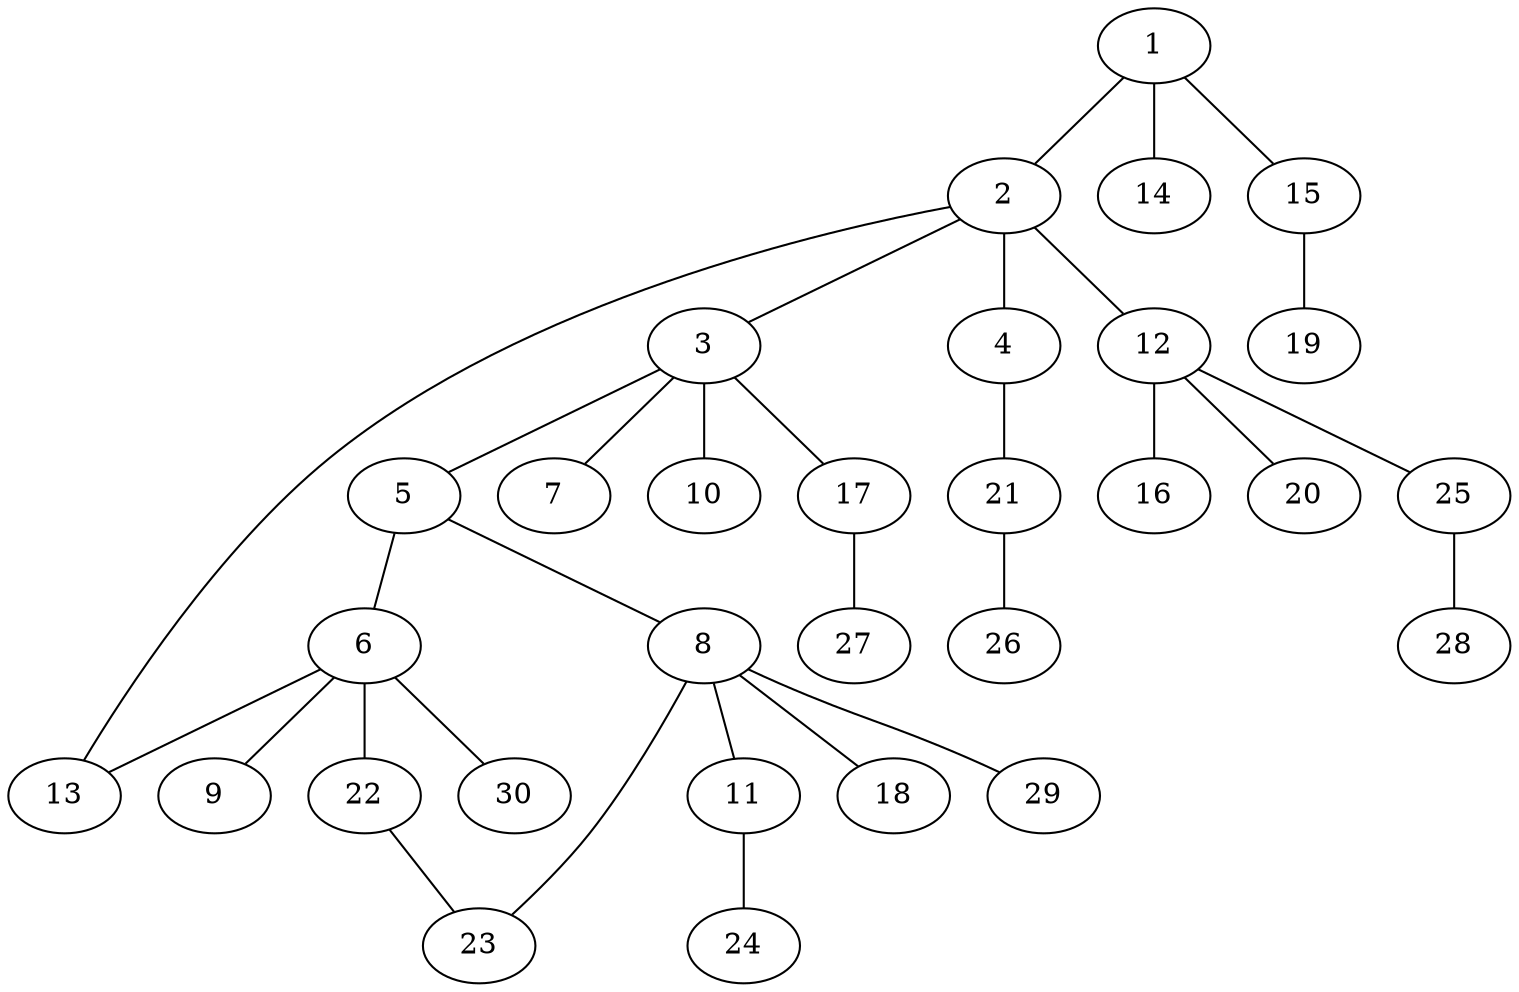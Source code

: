 graph graphname {1--2
1--14
1--15
2--3
2--4
2--12
2--13
3--5
3--7
3--10
3--17
4--21
5--6
5--8
6--9
6--13
6--22
6--30
8--11
8--18
8--23
8--29
11--24
12--16
12--20
12--25
15--19
17--27
21--26
22--23
25--28
}